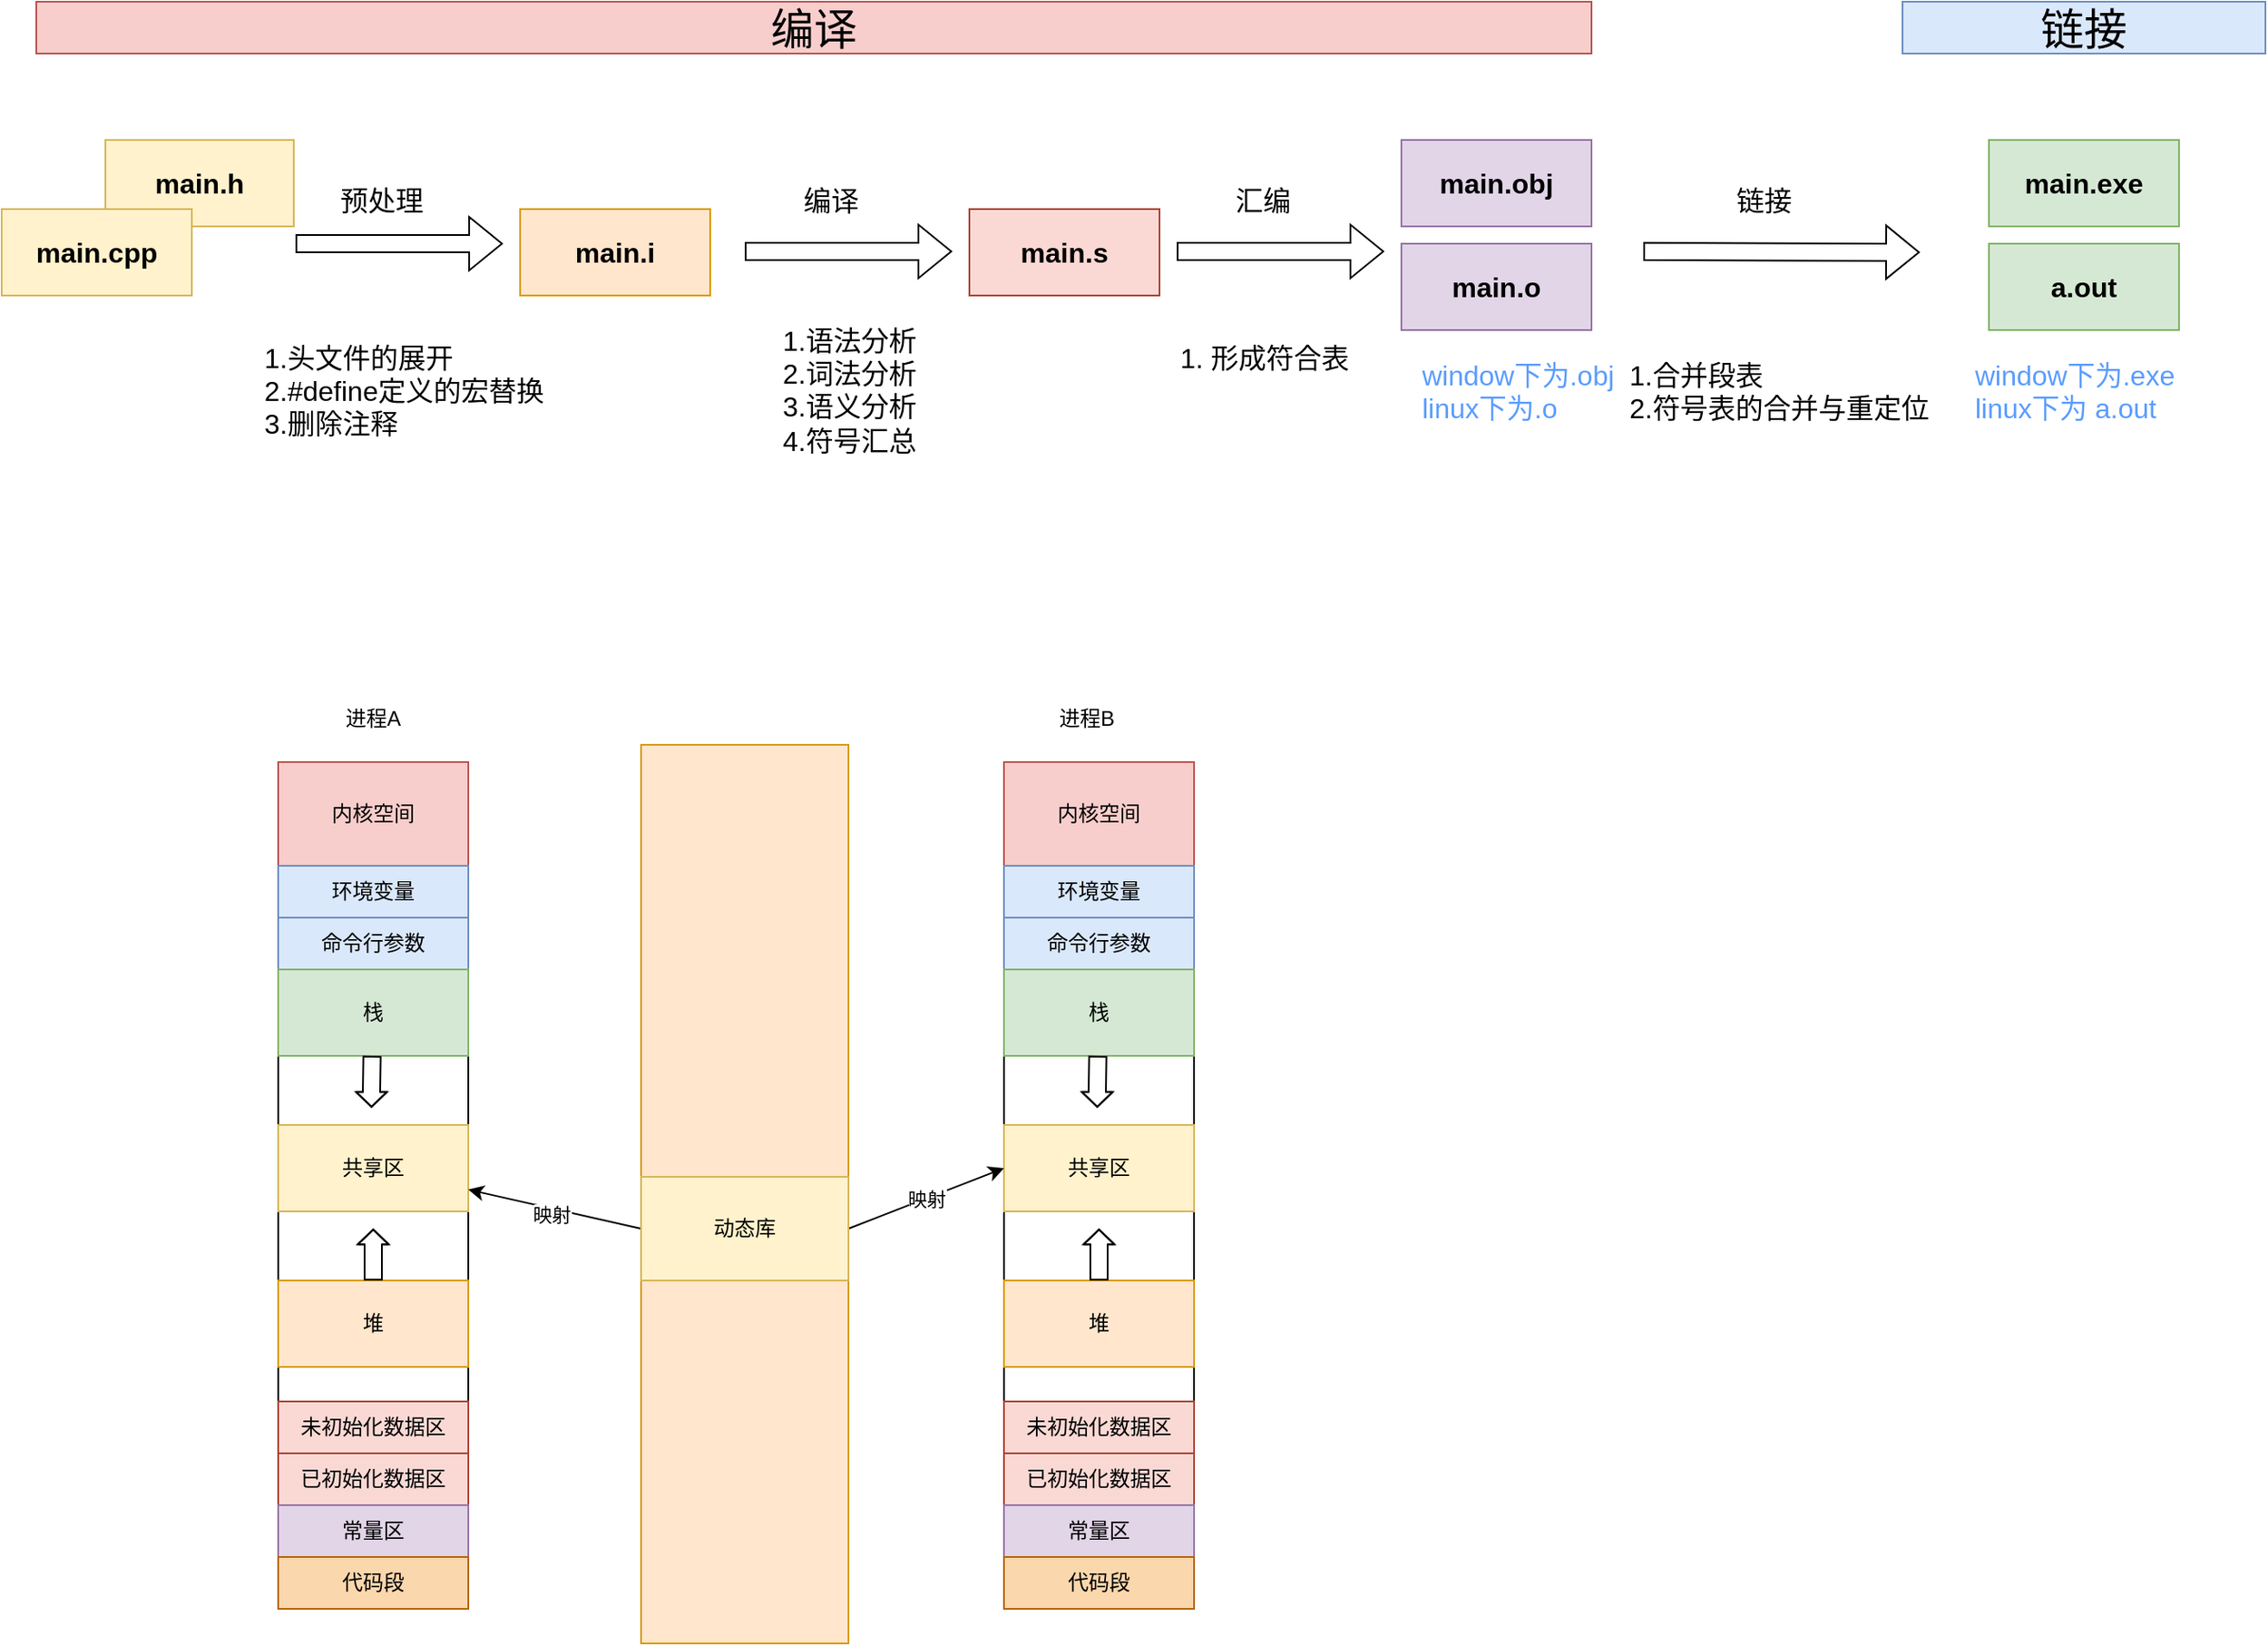 <mxfile version="26.2.2">
  <diagram name="Qt 框架" id="cWBwirHCiL5E9a13r1_i">
    <mxGraphModel dx="985" dy="580" grid="1" gridSize="10" guides="1" tooltips="1" connect="1" arrows="1" fold="1" page="1" pageScale="1" pageWidth="827" pageHeight="1169" math="0" shadow="0">
      <root>
        <mxCell id="0" />
        <mxCell id="1" parent="0" />
        <mxCell id="SHxnSaFKv34MZrurtVc_-62" value="" style="rounded=0;whiteSpace=wrap;html=1;fillColor=#ffe6cc;strokeColor=#d79b00;" vertex="1" parent="1">
          <mxGeometry x="470" y="960" width="120" height="520" as="geometry" />
        </mxCell>
        <mxCell id="SHxnSaFKv34MZrurtVc_-2" value="&lt;font style=&quot;font-size: 16px;&quot;&gt;&lt;b&gt;main.h&lt;/b&gt;&lt;/font&gt;" style="rounded=0;whiteSpace=wrap;html=1;fillColor=#fff2cc;strokeColor=#d6b656;" vertex="1" parent="1">
          <mxGeometry x="160" y="610" width="109" height="50" as="geometry" />
        </mxCell>
        <mxCell id="SHxnSaFKv34MZrurtVc_-3" value="&lt;font style=&quot;font-size: 16px;&quot;&gt;&lt;b&gt;main.cpp&lt;/b&gt;&lt;/font&gt;" style="rounded=0;whiteSpace=wrap;html=1;fillColor=#fff2cc;strokeColor=#d6b656;" vertex="1" parent="1">
          <mxGeometry x="100" y="650" width="110" height="50" as="geometry" />
        </mxCell>
        <mxCell id="SHxnSaFKv34MZrurtVc_-5" value="" style="shape=flexArrow;endArrow=classic;html=1;rounded=0;" edge="1" parent="1">
          <mxGeometry width="50" height="50" relative="1" as="geometry">
            <mxPoint x="270" y="670" as="sourcePoint" />
            <mxPoint x="390" y="670" as="targetPoint" />
          </mxGeometry>
        </mxCell>
        <mxCell id="SHxnSaFKv34MZrurtVc_-6" value="&lt;font style=&quot;font-size: 16px;&quot;&gt;预处理&lt;/font&gt;" style="text;html=1;align=center;verticalAlign=middle;whiteSpace=wrap;rounded=0;" vertex="1" parent="1">
          <mxGeometry x="290" y="630" width="60" height="30" as="geometry" />
        </mxCell>
        <mxCell id="SHxnSaFKv34MZrurtVc_-7" value="&lt;b style=&quot;font-size: 16px;&quot;&gt;main.&lt;/b&gt;&lt;span style=&quot;font-size: 16px;&quot;&gt;&lt;b&gt;i&lt;/b&gt;&lt;/span&gt;" style="rounded=0;whiteSpace=wrap;html=1;fillColor=#ffe6cc;strokeColor=#d79b00;" vertex="1" parent="1">
          <mxGeometry x="400" y="650" width="110" height="50" as="geometry" />
        </mxCell>
        <mxCell id="SHxnSaFKv34MZrurtVc_-8" value="&lt;b style=&quot;font-size: 16px;&quot;&gt;main.s&lt;/b&gt;" style="rounded=0;whiteSpace=wrap;html=1;fillColor=#fad9d5;strokeColor=#ae4132;" vertex="1" parent="1">
          <mxGeometry x="660" y="650" width="110" height="50" as="geometry" />
        </mxCell>
        <mxCell id="SHxnSaFKv34MZrurtVc_-9" value="" style="shape=flexArrow;endArrow=classic;html=1;rounded=0;" edge="1" parent="1">
          <mxGeometry width="50" height="50" relative="1" as="geometry">
            <mxPoint x="530" y="674.5" as="sourcePoint" />
            <mxPoint x="650" y="674.5" as="targetPoint" />
          </mxGeometry>
        </mxCell>
        <mxCell id="SHxnSaFKv34MZrurtVc_-10" value="&lt;span style=&quot;font-size: 16px;&quot;&gt;编译&lt;/span&gt;" style="text;html=1;align=center;verticalAlign=middle;whiteSpace=wrap;rounded=0;" vertex="1" parent="1">
          <mxGeometry x="550" y="630" width="60" height="30" as="geometry" />
        </mxCell>
        <mxCell id="SHxnSaFKv34MZrurtVc_-11" value="&lt;b style=&quot;font-size: 16px;&quot;&gt;main.obj&lt;/b&gt;" style="rounded=0;whiteSpace=wrap;html=1;fillColor=#e1d5e7;strokeColor=#9673a6;" vertex="1" parent="1">
          <mxGeometry x="910" y="610" width="110" height="50" as="geometry" />
        </mxCell>
        <mxCell id="SHxnSaFKv34MZrurtVc_-12" value="" style="shape=flexArrow;endArrow=classic;html=1;rounded=0;" edge="1" parent="1">
          <mxGeometry width="50" height="50" relative="1" as="geometry">
            <mxPoint x="780" y="674.5" as="sourcePoint" />
            <mxPoint x="900" y="674.5" as="targetPoint" />
          </mxGeometry>
        </mxCell>
        <mxCell id="SHxnSaFKv34MZrurtVc_-13" value="&lt;span style=&quot;font-size: 16px;&quot;&gt;汇编&lt;/span&gt;" style="text;html=1;align=center;verticalAlign=middle;whiteSpace=wrap;rounded=0;" vertex="1" parent="1">
          <mxGeometry x="800" y="630" width="60" height="30" as="geometry" />
        </mxCell>
        <mxCell id="SHxnSaFKv34MZrurtVc_-14" value="&lt;div&gt;&lt;span style=&quot;font-size: 16px;&quot;&gt;1.头文件的展开&lt;/span&gt;&lt;/div&gt;&lt;div&gt;&lt;span style=&quot;font-size: 16px;&quot;&gt;2.#define定义的宏替换&lt;/span&gt;&lt;/div&gt;&lt;div&gt;&lt;span style=&quot;font-size: 16px;&quot;&gt;3.删除注释&lt;/span&gt;&lt;/div&gt;" style="text;html=1;align=left;verticalAlign=top;whiteSpace=wrap;rounded=0;" vertex="1" parent="1">
          <mxGeometry x="250" y="720" width="171" height="70" as="geometry" />
        </mxCell>
        <mxCell id="SHxnSaFKv34MZrurtVc_-15" value="&lt;div&gt;&lt;span style=&quot;font-size: 16px;&quot;&gt;1.语法分析&lt;/span&gt;&lt;/div&gt;&lt;div&gt;&lt;span style=&quot;font-size: 16px;&quot;&gt;2.词法分析&lt;/span&gt;&lt;/div&gt;&lt;div&gt;&lt;span style=&quot;font-size: 16px;&quot;&gt;3.语义分析&lt;/span&gt;&lt;/div&gt;&lt;div&gt;&lt;span style=&quot;font-size: 16px;&quot;&gt;4.符号汇总&lt;/span&gt;&lt;/div&gt;" style="text;html=1;align=left;verticalAlign=top;whiteSpace=wrap;rounded=0;" vertex="1" parent="1">
          <mxGeometry x="550" y="710" width="90" height="90" as="geometry" />
        </mxCell>
        <mxCell id="SHxnSaFKv34MZrurtVc_-16" value="&lt;div&gt;&lt;span style=&quot;font-size: 16px;&quot;&gt;1. 形成符合表&lt;/span&gt;&lt;/div&gt;" style="text;html=1;align=left;verticalAlign=top;whiteSpace=wrap;rounded=0;" vertex="1" parent="1">
          <mxGeometry x="780" y="720" width="130" height="90" as="geometry" />
        </mxCell>
        <mxCell id="SHxnSaFKv34MZrurtVc_-17" value="&lt;font style=&quot;font-size: 25px;&quot;&gt;编译&lt;/font&gt;" style="text;html=1;align=center;verticalAlign=middle;whiteSpace=wrap;rounded=0;fillColor=#f8cecc;strokeColor=#b85450;" vertex="1" parent="1">
          <mxGeometry x="120" y="530" width="900" height="30" as="geometry" />
        </mxCell>
        <mxCell id="SHxnSaFKv34MZrurtVc_-18" value="" style="shape=flexArrow;endArrow=classic;html=1;rounded=0;" edge="1" parent="1">
          <mxGeometry width="50" height="50" relative="1" as="geometry">
            <mxPoint x="1050" y="674.5" as="sourcePoint" />
            <mxPoint x="1210" y="675" as="targetPoint" />
          </mxGeometry>
        </mxCell>
        <mxCell id="SHxnSaFKv34MZrurtVc_-19" value="&lt;span style=&quot;font-size: 16px;&quot;&gt;链接&lt;/span&gt;" style="text;html=1;align=center;verticalAlign=middle;whiteSpace=wrap;rounded=0;" vertex="1" parent="1">
          <mxGeometry x="1090" y="630" width="60" height="30" as="geometry" />
        </mxCell>
        <mxCell id="SHxnSaFKv34MZrurtVc_-20" value="&lt;font style=&quot;font-size: 25px;&quot;&gt;链接&lt;/font&gt;" style="text;html=1;align=center;verticalAlign=middle;whiteSpace=wrap;rounded=0;fillColor=#dae8fc;strokeColor=#6c8ebf;" vertex="1" parent="1">
          <mxGeometry x="1200" y="530" width="210" height="30" as="geometry" />
        </mxCell>
        <mxCell id="SHxnSaFKv34MZrurtVc_-21" value="&lt;b style=&quot;font-size: 16px;&quot;&gt;main.exe&lt;/b&gt;" style="rounded=0;whiteSpace=wrap;html=1;fillColor=#d5e8d4;strokeColor=#82b366;" vertex="1" parent="1">
          <mxGeometry x="1250" y="610" width="110" height="50" as="geometry" />
        </mxCell>
        <mxCell id="SHxnSaFKv34MZrurtVc_-22" value="&lt;b style=&quot;font-size: 16px;&quot;&gt;main.o&lt;/b&gt;" style="rounded=0;whiteSpace=wrap;html=1;fillColor=#e1d5e7;strokeColor=#9673a6;" vertex="1" parent="1">
          <mxGeometry x="910" y="670" width="110" height="50" as="geometry" />
        </mxCell>
        <mxCell id="SHxnSaFKv34MZrurtVc_-23" value="&lt;b style=&quot;font-size: 16px;&quot;&gt;a.out&lt;/b&gt;" style="rounded=0;whiteSpace=wrap;html=1;fillColor=#d5e8d4;strokeColor=#82b366;" vertex="1" parent="1">
          <mxGeometry x="1250" y="670" width="110" height="50" as="geometry" />
        </mxCell>
        <mxCell id="SHxnSaFKv34MZrurtVc_-24" value="&lt;div&gt;&lt;span style=&quot;font-size: 16px;&quot;&gt;&lt;font style=&quot;color: rgb(90, 156, 255);&quot;&gt;window下为.obj&lt;br&gt;linux下为.o&lt;/font&gt;&lt;/span&gt;&lt;/div&gt;" style="text;html=1;align=left;verticalAlign=top;whiteSpace=wrap;rounded=0;" vertex="1" parent="1">
          <mxGeometry x="920" y="730" width="130" height="50" as="geometry" />
        </mxCell>
        <mxCell id="SHxnSaFKv34MZrurtVc_-25" value="&lt;div&gt;&lt;span style=&quot;font-size: 16px;&quot;&gt;&lt;font style=&quot;color: rgb(90, 156, 255);&quot;&gt;window下为.exe&lt;br&gt;linux下为 a.out&lt;/font&gt;&lt;/span&gt;&lt;/div&gt;" style="text;html=1;align=left;verticalAlign=top;whiteSpace=wrap;rounded=0;" vertex="1" parent="1">
          <mxGeometry x="1240" y="730" width="130" height="50" as="geometry" />
        </mxCell>
        <mxCell id="SHxnSaFKv34MZrurtVc_-26" value="&lt;div&gt;&lt;span style=&quot;font-size: 16px;&quot;&gt;1.合并段表&lt;/span&gt;&lt;/div&gt;&lt;div&gt;&lt;span style=&quot;font-size: 16px;&quot;&gt;2.符号表的合并与重定位&lt;/span&gt;&lt;/div&gt;" style="text;html=1;align=left;verticalAlign=top;whiteSpace=wrap;rounded=0;" vertex="1" parent="1">
          <mxGeometry x="1040" y="730" width="190" height="90" as="geometry" />
        </mxCell>
        <mxCell id="SHxnSaFKv34MZrurtVc_-29" value="" style="rounded=0;whiteSpace=wrap;html=1;" vertex="1" parent="1">
          <mxGeometry x="260" y="970" width="110" height="490" as="geometry" />
        </mxCell>
        <mxCell id="SHxnSaFKv34MZrurtVc_-30" value="内核空间" style="rounded=0;whiteSpace=wrap;html=1;fillColor=#f8cecc;strokeColor=#b85450;" vertex="1" parent="1">
          <mxGeometry x="260" y="970" width="110" height="60" as="geometry" />
        </mxCell>
        <mxCell id="SHxnSaFKv34MZrurtVc_-31" value="环境变量" style="rounded=0;whiteSpace=wrap;html=1;fillColor=#dae8fc;strokeColor=#6c8ebf;" vertex="1" parent="1">
          <mxGeometry x="260" y="1030" width="110" height="30" as="geometry" />
        </mxCell>
        <mxCell id="SHxnSaFKv34MZrurtVc_-32" value="命令行参数" style="rounded=0;whiteSpace=wrap;html=1;fillColor=#dae8fc;strokeColor=#6c8ebf;" vertex="1" parent="1">
          <mxGeometry x="260" y="1060" width="110" height="30" as="geometry" />
        </mxCell>
        <mxCell id="SHxnSaFKv34MZrurtVc_-33" value="栈" style="rounded=0;whiteSpace=wrap;html=1;fillColor=#d5e8d4;strokeColor=#82b366;" vertex="1" parent="1">
          <mxGeometry x="260" y="1090" width="110" height="50" as="geometry" />
        </mxCell>
        <mxCell id="SHxnSaFKv34MZrurtVc_-34" value="共享区" style="rounded=0;whiteSpace=wrap;html=1;fillColor=#fff2cc;strokeColor=#d6b656;" vertex="1" parent="1">
          <mxGeometry x="260" y="1180" width="110" height="50" as="geometry" />
        </mxCell>
        <mxCell id="SHxnSaFKv34MZrurtVc_-35" value="堆" style="rounded=0;whiteSpace=wrap;html=1;fillColor=#ffe6cc;strokeColor=#d79b00;" vertex="1" parent="1">
          <mxGeometry x="260" y="1270" width="110" height="50" as="geometry" />
        </mxCell>
        <mxCell id="SHxnSaFKv34MZrurtVc_-36" value="" style="shape=flexArrow;endArrow=classic;html=1;rounded=0;endWidth=6.897;endSize=2.531;" edge="1" parent="1">
          <mxGeometry width="50" height="50" relative="1" as="geometry">
            <mxPoint x="314.31" y="1140" as="sourcePoint" />
            <mxPoint x="314" y="1170" as="targetPoint" />
            <Array as="points">
              <mxPoint x="314" y="1160" />
            </Array>
          </mxGeometry>
        </mxCell>
        <mxCell id="SHxnSaFKv34MZrurtVc_-37" value="" style="shape=flexArrow;endArrow=classic;html=1;rounded=0;endWidth=6.897;endSize=2.531;" edge="1" parent="1">
          <mxGeometry width="50" height="50" relative="1" as="geometry">
            <mxPoint x="315" y="1270" as="sourcePoint" />
            <mxPoint x="315" y="1240" as="targetPoint" />
            <Array as="points">
              <mxPoint x="315" y="1230" />
            </Array>
          </mxGeometry>
        </mxCell>
        <mxCell id="SHxnSaFKv34MZrurtVc_-38" value="未初始化数据区" style="rounded=0;whiteSpace=wrap;html=1;fillColor=#fad9d5;strokeColor=#ae4132;" vertex="1" parent="1">
          <mxGeometry x="260" y="1340" width="110" height="30" as="geometry" />
        </mxCell>
        <mxCell id="SHxnSaFKv34MZrurtVc_-39" value="已初始化数据区" style="rounded=0;whiteSpace=wrap;html=1;fillColor=#fad9d5;strokeColor=#ae4132;" vertex="1" parent="1">
          <mxGeometry x="260" y="1370" width="110" height="30" as="geometry" />
        </mxCell>
        <mxCell id="SHxnSaFKv34MZrurtVc_-40" value="常量区" style="rounded=0;whiteSpace=wrap;html=1;fillColor=#e1d5e7;strokeColor=#9673a6;" vertex="1" parent="1">
          <mxGeometry x="260" y="1400" width="110" height="30" as="geometry" />
        </mxCell>
        <mxCell id="SHxnSaFKv34MZrurtVc_-41" value="代码段" style="rounded=0;whiteSpace=wrap;html=1;fillColor=#fad7ac;strokeColor=#b46504;" vertex="1" parent="1">
          <mxGeometry x="260" y="1430" width="110" height="30" as="geometry" />
        </mxCell>
        <mxCell id="SHxnSaFKv34MZrurtVc_-42" value="" style="rounded=0;whiteSpace=wrap;html=1;" vertex="1" parent="1">
          <mxGeometry x="680" y="970" width="110" height="490" as="geometry" />
        </mxCell>
        <mxCell id="SHxnSaFKv34MZrurtVc_-43" value="内核空间" style="rounded=0;whiteSpace=wrap;html=1;fillColor=#f8cecc;strokeColor=#b85450;" vertex="1" parent="1">
          <mxGeometry x="680" y="970" width="110" height="60" as="geometry" />
        </mxCell>
        <mxCell id="SHxnSaFKv34MZrurtVc_-44" value="环境变量" style="rounded=0;whiteSpace=wrap;html=1;fillColor=#dae8fc;strokeColor=#6c8ebf;" vertex="1" parent="1">
          <mxGeometry x="680" y="1030" width="110" height="30" as="geometry" />
        </mxCell>
        <mxCell id="SHxnSaFKv34MZrurtVc_-45" value="命令行参数" style="rounded=0;whiteSpace=wrap;html=1;fillColor=#dae8fc;strokeColor=#6c8ebf;" vertex="1" parent="1">
          <mxGeometry x="680" y="1060" width="110" height="30" as="geometry" />
        </mxCell>
        <mxCell id="SHxnSaFKv34MZrurtVc_-46" value="栈" style="rounded=0;whiteSpace=wrap;html=1;fillColor=#d5e8d4;strokeColor=#82b366;" vertex="1" parent="1">
          <mxGeometry x="680" y="1090" width="110" height="50" as="geometry" />
        </mxCell>
        <mxCell id="SHxnSaFKv34MZrurtVc_-47" value="共享区" style="rounded=0;whiteSpace=wrap;html=1;fillColor=#fff2cc;strokeColor=#d6b656;" vertex="1" parent="1">
          <mxGeometry x="680" y="1180" width="110" height="50" as="geometry" />
        </mxCell>
        <mxCell id="SHxnSaFKv34MZrurtVc_-48" value="堆" style="rounded=0;whiteSpace=wrap;html=1;fillColor=#ffe6cc;strokeColor=#d79b00;" vertex="1" parent="1">
          <mxGeometry x="680" y="1270" width="110" height="50" as="geometry" />
        </mxCell>
        <mxCell id="SHxnSaFKv34MZrurtVc_-49" value="" style="shape=flexArrow;endArrow=classic;html=1;rounded=0;endWidth=6.897;endSize=2.531;" edge="1" parent="1">
          <mxGeometry width="50" height="50" relative="1" as="geometry">
            <mxPoint x="734.31" y="1140" as="sourcePoint" />
            <mxPoint x="734" y="1170" as="targetPoint" />
            <Array as="points">
              <mxPoint x="734" y="1160" />
            </Array>
          </mxGeometry>
        </mxCell>
        <mxCell id="SHxnSaFKv34MZrurtVc_-50" value="" style="shape=flexArrow;endArrow=classic;html=1;rounded=0;endWidth=6.897;endSize=2.531;" edge="1" parent="1">
          <mxGeometry width="50" height="50" relative="1" as="geometry">
            <mxPoint x="735" y="1270" as="sourcePoint" />
            <mxPoint x="735" y="1240" as="targetPoint" />
            <Array as="points">
              <mxPoint x="735" y="1230" />
            </Array>
          </mxGeometry>
        </mxCell>
        <mxCell id="SHxnSaFKv34MZrurtVc_-51" value="未初始化数据区" style="rounded=0;whiteSpace=wrap;html=1;fillColor=#fad9d5;strokeColor=#ae4132;" vertex="1" parent="1">
          <mxGeometry x="680" y="1340" width="110" height="30" as="geometry" />
        </mxCell>
        <mxCell id="SHxnSaFKv34MZrurtVc_-52" value="已初始化数据区" style="rounded=0;whiteSpace=wrap;html=1;fillColor=#fad9d5;strokeColor=#ae4132;" vertex="1" parent="1">
          <mxGeometry x="680" y="1370" width="110" height="30" as="geometry" />
        </mxCell>
        <mxCell id="SHxnSaFKv34MZrurtVc_-53" value="常量区" style="rounded=0;whiteSpace=wrap;html=1;fillColor=#e1d5e7;strokeColor=#9673a6;" vertex="1" parent="1">
          <mxGeometry x="680" y="1400" width="110" height="30" as="geometry" />
        </mxCell>
        <mxCell id="SHxnSaFKv34MZrurtVc_-54" value="代码段" style="rounded=0;whiteSpace=wrap;html=1;fillColor=#fad7ac;strokeColor=#b46504;" vertex="1" parent="1">
          <mxGeometry x="680" y="1430" width="110" height="30" as="geometry" />
        </mxCell>
        <mxCell id="SHxnSaFKv34MZrurtVc_-55" style="rounded=0;orthogonalLoop=1;jettySize=auto;html=1;exitX=0;exitY=0.5;exitDx=0;exitDy=0;" edge="1" parent="1" source="SHxnSaFKv34MZrurtVc_-59" target="SHxnSaFKv34MZrurtVc_-34">
          <mxGeometry relative="1" as="geometry" />
        </mxCell>
        <mxCell id="SHxnSaFKv34MZrurtVc_-56" value="映射" style="edgeLabel;html=1;align=center;verticalAlign=middle;resizable=0;points=[];" vertex="1" connectable="0" parent="SHxnSaFKv34MZrurtVc_-55">
          <mxGeometry x="0.038" y="3" relative="1" as="geometry">
            <mxPoint as="offset" />
          </mxGeometry>
        </mxCell>
        <mxCell id="SHxnSaFKv34MZrurtVc_-57" style="rounded=0;orthogonalLoop=1;jettySize=auto;html=1;exitX=1;exitY=0.5;exitDx=0;exitDy=0;entryX=0;entryY=0.5;entryDx=0;entryDy=0;" edge="1" parent="1" source="SHxnSaFKv34MZrurtVc_-59" target="SHxnSaFKv34MZrurtVc_-47">
          <mxGeometry relative="1" as="geometry" />
        </mxCell>
        <mxCell id="SHxnSaFKv34MZrurtVc_-58" value="映射" style="edgeLabel;html=1;align=center;verticalAlign=middle;resizable=0;points=[];" vertex="1" connectable="0" parent="SHxnSaFKv34MZrurtVc_-57">
          <mxGeometry x="-0.019" relative="1" as="geometry">
            <mxPoint as="offset" />
          </mxGeometry>
        </mxCell>
        <mxCell id="SHxnSaFKv34MZrurtVc_-59" value="动态库" style="rounded=0;whiteSpace=wrap;html=1;fillColor=#fff2cc;strokeColor=#d6b656;" vertex="1" parent="1">
          <mxGeometry x="470" y="1210" width="120" height="60" as="geometry" />
        </mxCell>
        <mxCell id="SHxnSaFKv34MZrurtVc_-60" value="进程A" style="text;html=1;align=center;verticalAlign=middle;whiteSpace=wrap;rounded=0;" vertex="1" parent="1">
          <mxGeometry x="285" y="930" width="60" height="30" as="geometry" />
        </mxCell>
        <mxCell id="SHxnSaFKv34MZrurtVc_-61" value="进程B" style="text;html=1;align=center;verticalAlign=middle;whiteSpace=wrap;rounded=0;" vertex="1" parent="1">
          <mxGeometry x="698" y="930" width="60" height="30" as="geometry" />
        </mxCell>
      </root>
    </mxGraphModel>
  </diagram>
</mxfile>
